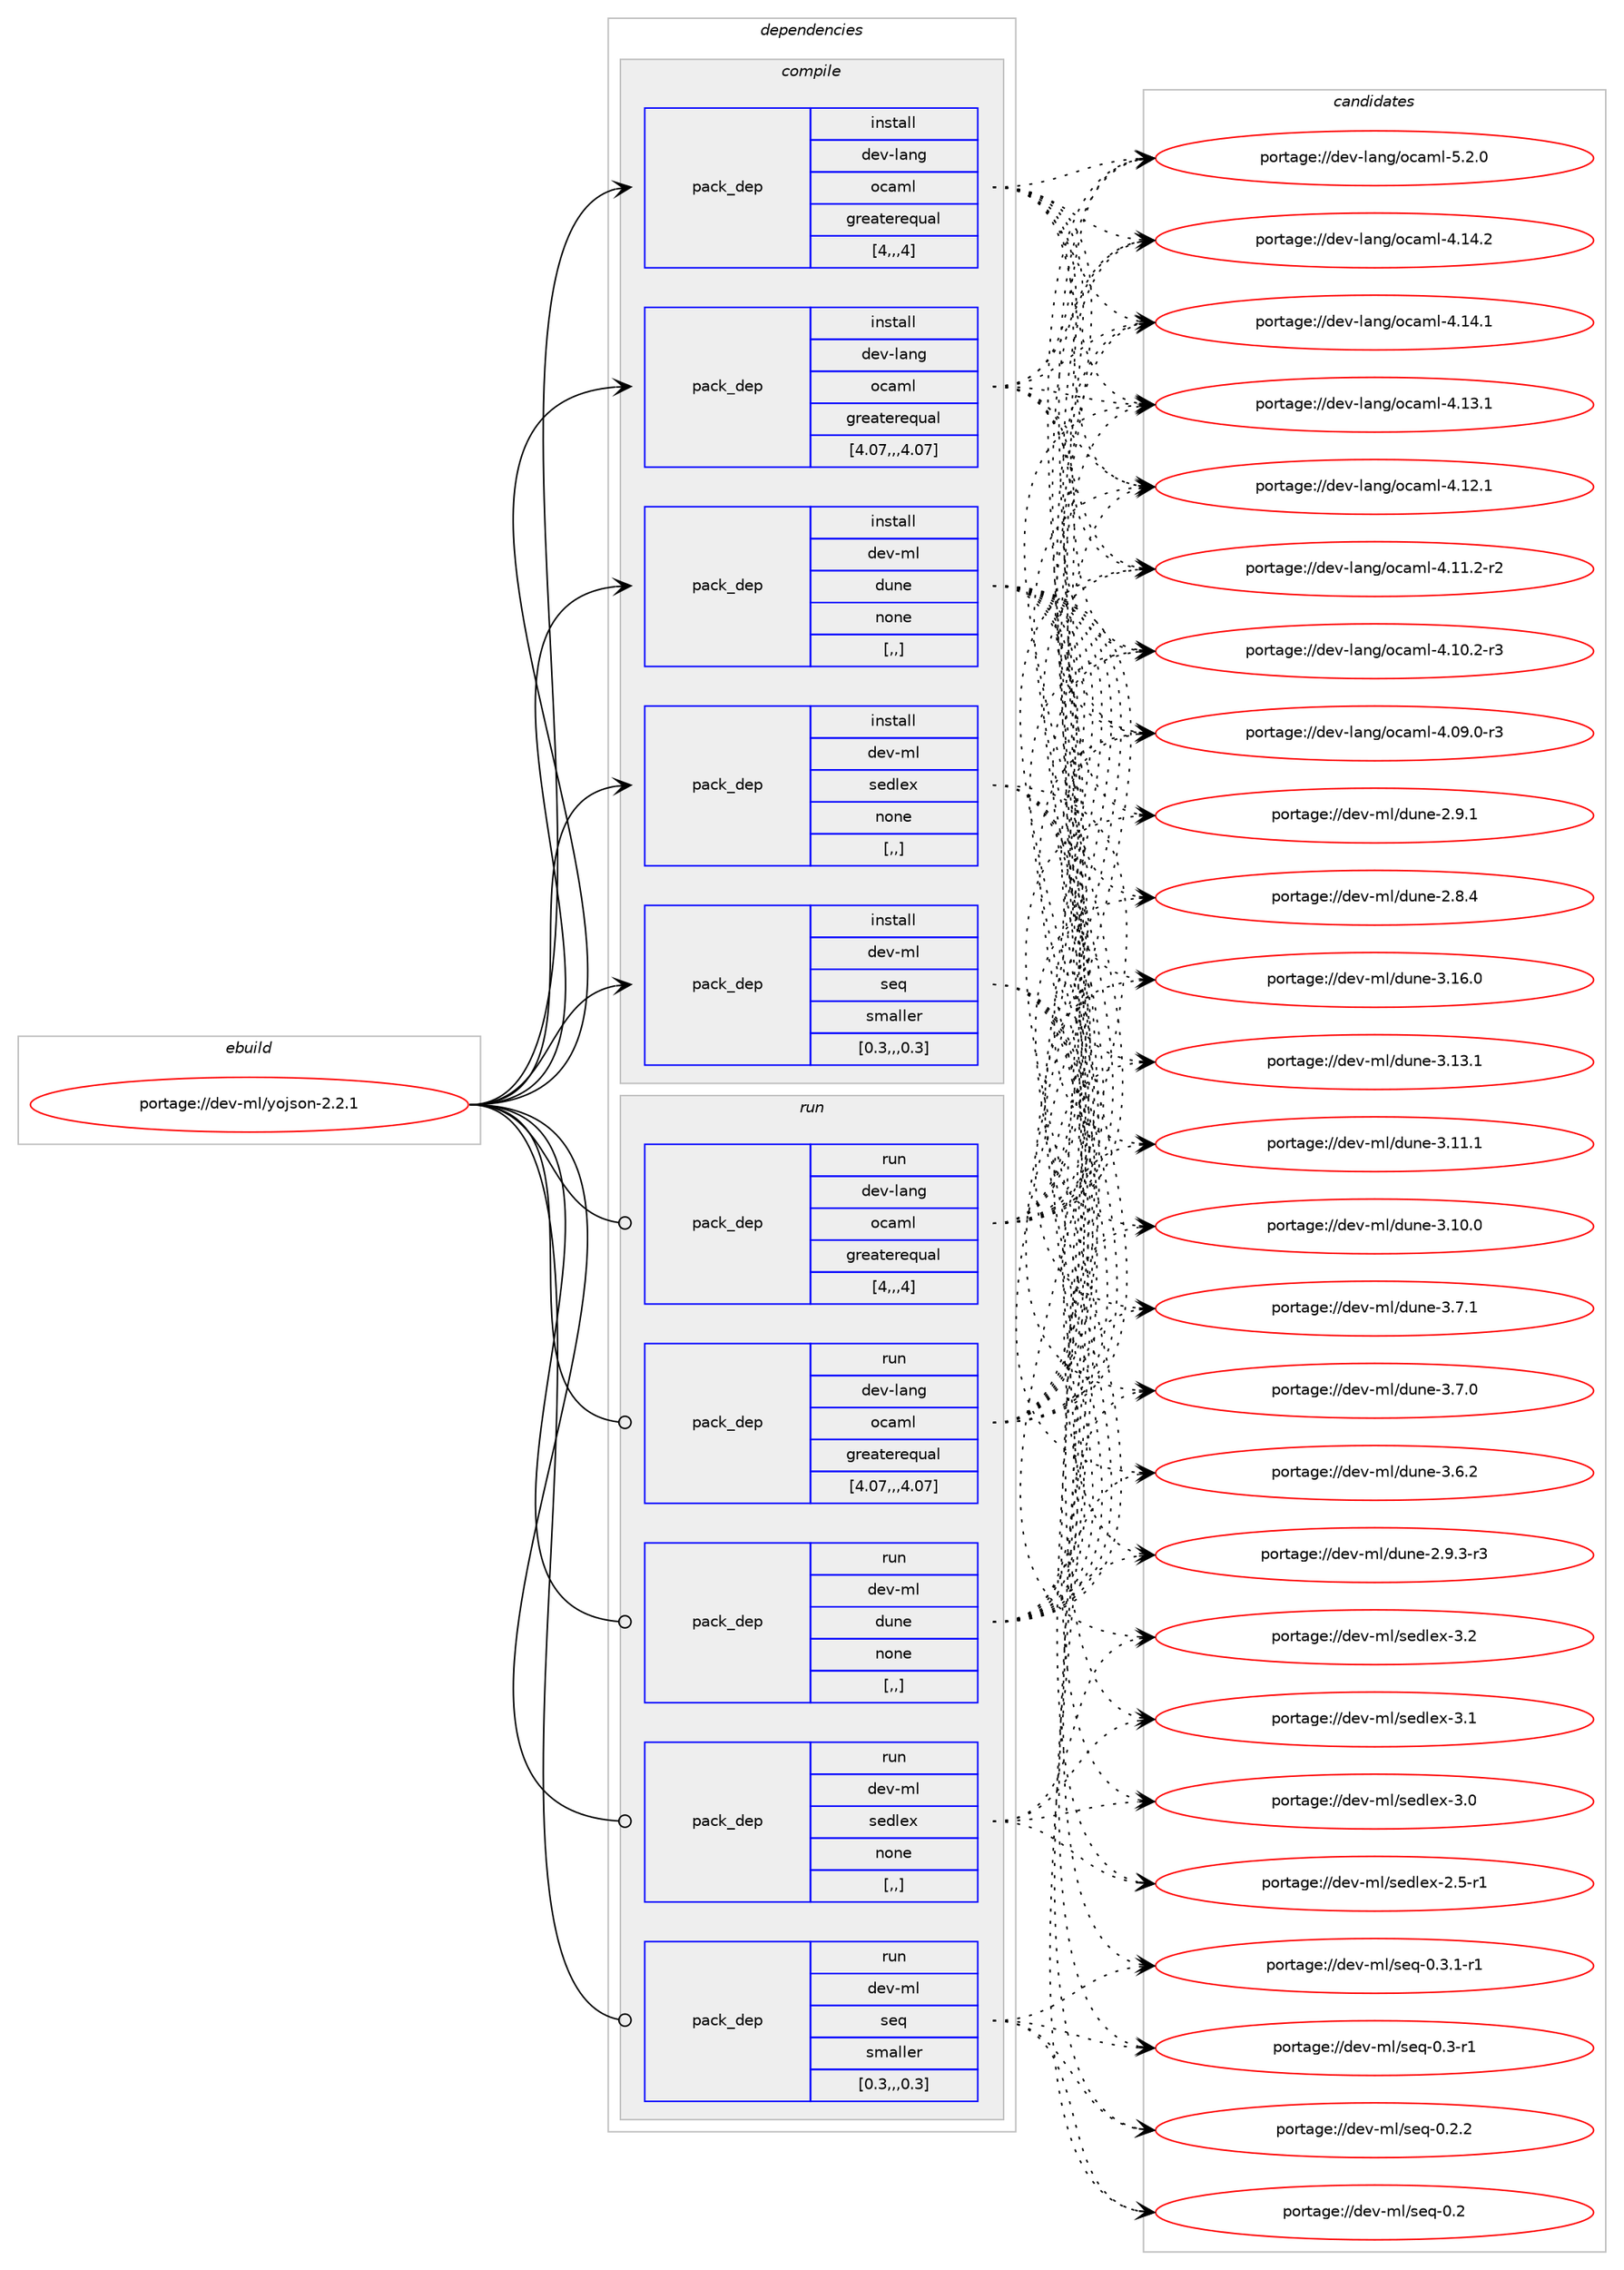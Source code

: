 digraph prolog {

# *************
# Graph options
# *************

newrank=true;
concentrate=true;
compound=true;
graph [rankdir=LR,fontname=Helvetica,fontsize=10,ranksep=1.5];#, ranksep=2.5, nodesep=0.2];
edge  [arrowhead=vee];
node  [fontname=Helvetica,fontsize=10];

# **********
# The ebuild
# **********

subgraph cluster_leftcol {
color=gray;
label=<<i>ebuild</i>>;
id [label="portage://dev-ml/yojson-2.2.1", color=red, width=4, href="../dev-ml/yojson-2.2.1.svg"];
}

# ****************
# The dependencies
# ****************

subgraph cluster_midcol {
color=gray;
label=<<i>dependencies</i>>;
subgraph cluster_compile {
fillcolor="#eeeeee";
style=filled;
label=<<i>compile</i>>;
subgraph pack94688 {
dependency125684 [label=<<TABLE BORDER="0" CELLBORDER="1" CELLSPACING="0" CELLPADDING="4" WIDTH="220"><TR><TD ROWSPAN="6" CELLPADDING="30">pack_dep</TD></TR><TR><TD WIDTH="110">install</TD></TR><TR><TD>dev-lang</TD></TR><TR><TD>ocaml</TD></TR><TR><TD>greaterequal</TD></TR><TR><TD>[4,,,4]</TD></TR></TABLE>>, shape=none, color=blue];
}
id:e -> dependency125684:w [weight=20,style="solid",arrowhead="vee"];
subgraph pack94689 {
dependency125685 [label=<<TABLE BORDER="0" CELLBORDER="1" CELLSPACING="0" CELLPADDING="4" WIDTH="220"><TR><TD ROWSPAN="6" CELLPADDING="30">pack_dep</TD></TR><TR><TD WIDTH="110">install</TD></TR><TR><TD>dev-lang</TD></TR><TR><TD>ocaml</TD></TR><TR><TD>greaterequal</TD></TR><TR><TD>[4.07,,,4.07]</TD></TR></TABLE>>, shape=none, color=blue];
}
id:e -> dependency125685:w [weight=20,style="solid",arrowhead="vee"];
subgraph pack94690 {
dependency125686 [label=<<TABLE BORDER="0" CELLBORDER="1" CELLSPACING="0" CELLPADDING="4" WIDTH="220"><TR><TD ROWSPAN="6" CELLPADDING="30">pack_dep</TD></TR><TR><TD WIDTH="110">install</TD></TR><TR><TD>dev-ml</TD></TR><TR><TD>dune</TD></TR><TR><TD>none</TD></TR><TR><TD>[,,]</TD></TR></TABLE>>, shape=none, color=blue];
}
id:e -> dependency125686:w [weight=20,style="solid",arrowhead="vee"];
subgraph pack94691 {
dependency125687 [label=<<TABLE BORDER="0" CELLBORDER="1" CELLSPACING="0" CELLPADDING="4" WIDTH="220"><TR><TD ROWSPAN="6" CELLPADDING="30">pack_dep</TD></TR><TR><TD WIDTH="110">install</TD></TR><TR><TD>dev-ml</TD></TR><TR><TD>sedlex</TD></TR><TR><TD>none</TD></TR><TR><TD>[,,]</TD></TR></TABLE>>, shape=none, color=blue];
}
id:e -> dependency125687:w [weight=20,style="solid",arrowhead="vee"];
subgraph pack94692 {
dependency125688 [label=<<TABLE BORDER="0" CELLBORDER="1" CELLSPACING="0" CELLPADDING="4" WIDTH="220"><TR><TD ROWSPAN="6" CELLPADDING="30">pack_dep</TD></TR><TR><TD WIDTH="110">install</TD></TR><TR><TD>dev-ml</TD></TR><TR><TD>seq</TD></TR><TR><TD>smaller</TD></TR><TR><TD>[0.3,,,0.3]</TD></TR></TABLE>>, shape=none, color=blue];
}
id:e -> dependency125688:w [weight=20,style="solid",arrowhead="vee"];
}
subgraph cluster_compileandrun {
fillcolor="#eeeeee";
style=filled;
label=<<i>compile and run</i>>;
}
subgraph cluster_run {
fillcolor="#eeeeee";
style=filled;
label=<<i>run</i>>;
subgraph pack94693 {
dependency125689 [label=<<TABLE BORDER="0" CELLBORDER="1" CELLSPACING="0" CELLPADDING="4" WIDTH="220"><TR><TD ROWSPAN="6" CELLPADDING="30">pack_dep</TD></TR><TR><TD WIDTH="110">run</TD></TR><TR><TD>dev-lang</TD></TR><TR><TD>ocaml</TD></TR><TR><TD>greaterequal</TD></TR><TR><TD>[4,,,4]</TD></TR></TABLE>>, shape=none, color=blue];
}
id:e -> dependency125689:w [weight=20,style="solid",arrowhead="odot"];
subgraph pack94694 {
dependency125690 [label=<<TABLE BORDER="0" CELLBORDER="1" CELLSPACING="0" CELLPADDING="4" WIDTH="220"><TR><TD ROWSPAN="6" CELLPADDING="30">pack_dep</TD></TR><TR><TD WIDTH="110">run</TD></TR><TR><TD>dev-lang</TD></TR><TR><TD>ocaml</TD></TR><TR><TD>greaterequal</TD></TR><TR><TD>[4.07,,,4.07]</TD></TR></TABLE>>, shape=none, color=blue];
}
id:e -> dependency125690:w [weight=20,style="solid",arrowhead="odot"];
subgraph pack94695 {
dependency125691 [label=<<TABLE BORDER="0" CELLBORDER="1" CELLSPACING="0" CELLPADDING="4" WIDTH="220"><TR><TD ROWSPAN="6" CELLPADDING="30">pack_dep</TD></TR><TR><TD WIDTH="110">run</TD></TR><TR><TD>dev-ml</TD></TR><TR><TD>dune</TD></TR><TR><TD>none</TD></TR><TR><TD>[,,]</TD></TR></TABLE>>, shape=none, color=blue];
}
id:e -> dependency125691:w [weight=20,style="solid",arrowhead="odot"];
subgraph pack94696 {
dependency125692 [label=<<TABLE BORDER="0" CELLBORDER="1" CELLSPACING="0" CELLPADDING="4" WIDTH="220"><TR><TD ROWSPAN="6" CELLPADDING="30">pack_dep</TD></TR><TR><TD WIDTH="110">run</TD></TR><TR><TD>dev-ml</TD></TR><TR><TD>sedlex</TD></TR><TR><TD>none</TD></TR><TR><TD>[,,]</TD></TR></TABLE>>, shape=none, color=blue];
}
id:e -> dependency125692:w [weight=20,style="solid",arrowhead="odot"];
subgraph pack94697 {
dependency125693 [label=<<TABLE BORDER="0" CELLBORDER="1" CELLSPACING="0" CELLPADDING="4" WIDTH="220"><TR><TD ROWSPAN="6" CELLPADDING="30">pack_dep</TD></TR><TR><TD WIDTH="110">run</TD></TR><TR><TD>dev-ml</TD></TR><TR><TD>seq</TD></TR><TR><TD>smaller</TD></TR><TR><TD>[0.3,,,0.3]</TD></TR></TABLE>>, shape=none, color=blue];
}
id:e -> dependency125693:w [weight=20,style="solid",arrowhead="odot"];
}
}

# **************
# The candidates
# **************

subgraph cluster_choices {
rank=same;
color=gray;
label=<<i>candidates</i>>;

subgraph choice94688 {
color=black;
nodesep=1;
choice1001011184510897110103471119997109108455346504648 [label="portage://dev-lang/ocaml-5.2.0", color=red, width=4,href="../dev-lang/ocaml-5.2.0.svg"];
choice100101118451089711010347111999710910845524649524650 [label="portage://dev-lang/ocaml-4.14.2", color=red, width=4,href="../dev-lang/ocaml-4.14.2.svg"];
choice100101118451089711010347111999710910845524649524649 [label="portage://dev-lang/ocaml-4.14.1", color=red, width=4,href="../dev-lang/ocaml-4.14.1.svg"];
choice100101118451089711010347111999710910845524649514649 [label="portage://dev-lang/ocaml-4.13.1", color=red, width=4,href="../dev-lang/ocaml-4.13.1.svg"];
choice100101118451089711010347111999710910845524649504649 [label="portage://dev-lang/ocaml-4.12.1", color=red, width=4,href="../dev-lang/ocaml-4.12.1.svg"];
choice1001011184510897110103471119997109108455246494946504511450 [label="portage://dev-lang/ocaml-4.11.2-r2", color=red, width=4,href="../dev-lang/ocaml-4.11.2-r2.svg"];
choice1001011184510897110103471119997109108455246494846504511451 [label="portage://dev-lang/ocaml-4.10.2-r3", color=red, width=4,href="../dev-lang/ocaml-4.10.2-r3.svg"];
choice1001011184510897110103471119997109108455246485746484511451 [label="portage://dev-lang/ocaml-4.09.0-r3", color=red, width=4,href="../dev-lang/ocaml-4.09.0-r3.svg"];
dependency125684:e -> choice1001011184510897110103471119997109108455346504648:w [style=dotted,weight="100"];
dependency125684:e -> choice100101118451089711010347111999710910845524649524650:w [style=dotted,weight="100"];
dependency125684:e -> choice100101118451089711010347111999710910845524649524649:w [style=dotted,weight="100"];
dependency125684:e -> choice100101118451089711010347111999710910845524649514649:w [style=dotted,weight="100"];
dependency125684:e -> choice100101118451089711010347111999710910845524649504649:w [style=dotted,weight="100"];
dependency125684:e -> choice1001011184510897110103471119997109108455246494946504511450:w [style=dotted,weight="100"];
dependency125684:e -> choice1001011184510897110103471119997109108455246494846504511451:w [style=dotted,weight="100"];
dependency125684:e -> choice1001011184510897110103471119997109108455246485746484511451:w [style=dotted,weight="100"];
}
subgraph choice94689 {
color=black;
nodesep=1;
choice1001011184510897110103471119997109108455346504648 [label="portage://dev-lang/ocaml-5.2.0", color=red, width=4,href="../dev-lang/ocaml-5.2.0.svg"];
choice100101118451089711010347111999710910845524649524650 [label="portage://dev-lang/ocaml-4.14.2", color=red, width=4,href="../dev-lang/ocaml-4.14.2.svg"];
choice100101118451089711010347111999710910845524649524649 [label="portage://dev-lang/ocaml-4.14.1", color=red, width=4,href="../dev-lang/ocaml-4.14.1.svg"];
choice100101118451089711010347111999710910845524649514649 [label="portage://dev-lang/ocaml-4.13.1", color=red, width=4,href="../dev-lang/ocaml-4.13.1.svg"];
choice100101118451089711010347111999710910845524649504649 [label="portage://dev-lang/ocaml-4.12.1", color=red, width=4,href="../dev-lang/ocaml-4.12.1.svg"];
choice1001011184510897110103471119997109108455246494946504511450 [label="portage://dev-lang/ocaml-4.11.2-r2", color=red, width=4,href="../dev-lang/ocaml-4.11.2-r2.svg"];
choice1001011184510897110103471119997109108455246494846504511451 [label="portage://dev-lang/ocaml-4.10.2-r3", color=red, width=4,href="../dev-lang/ocaml-4.10.2-r3.svg"];
choice1001011184510897110103471119997109108455246485746484511451 [label="portage://dev-lang/ocaml-4.09.0-r3", color=red, width=4,href="../dev-lang/ocaml-4.09.0-r3.svg"];
dependency125685:e -> choice1001011184510897110103471119997109108455346504648:w [style=dotted,weight="100"];
dependency125685:e -> choice100101118451089711010347111999710910845524649524650:w [style=dotted,weight="100"];
dependency125685:e -> choice100101118451089711010347111999710910845524649524649:w [style=dotted,weight="100"];
dependency125685:e -> choice100101118451089711010347111999710910845524649514649:w [style=dotted,weight="100"];
dependency125685:e -> choice100101118451089711010347111999710910845524649504649:w [style=dotted,weight="100"];
dependency125685:e -> choice1001011184510897110103471119997109108455246494946504511450:w [style=dotted,weight="100"];
dependency125685:e -> choice1001011184510897110103471119997109108455246494846504511451:w [style=dotted,weight="100"];
dependency125685:e -> choice1001011184510897110103471119997109108455246485746484511451:w [style=dotted,weight="100"];
}
subgraph choice94690 {
color=black;
nodesep=1;
choice100101118451091084710011711010145514649544648 [label="portage://dev-ml/dune-3.16.0", color=red, width=4,href="../dev-ml/dune-3.16.0.svg"];
choice100101118451091084710011711010145514649514649 [label="portage://dev-ml/dune-3.13.1", color=red, width=4,href="../dev-ml/dune-3.13.1.svg"];
choice100101118451091084710011711010145514649494649 [label="portage://dev-ml/dune-3.11.1", color=red, width=4,href="../dev-ml/dune-3.11.1.svg"];
choice100101118451091084710011711010145514649484648 [label="portage://dev-ml/dune-3.10.0", color=red, width=4,href="../dev-ml/dune-3.10.0.svg"];
choice1001011184510910847100117110101455146554649 [label="portage://dev-ml/dune-3.7.1", color=red, width=4,href="../dev-ml/dune-3.7.1.svg"];
choice1001011184510910847100117110101455146554648 [label="portage://dev-ml/dune-3.7.0", color=red, width=4,href="../dev-ml/dune-3.7.0.svg"];
choice1001011184510910847100117110101455146544650 [label="portage://dev-ml/dune-3.6.2", color=red, width=4,href="../dev-ml/dune-3.6.2.svg"];
choice10010111845109108471001171101014550465746514511451 [label="portage://dev-ml/dune-2.9.3-r3", color=red, width=4,href="../dev-ml/dune-2.9.3-r3.svg"];
choice1001011184510910847100117110101455046574649 [label="portage://dev-ml/dune-2.9.1", color=red, width=4,href="../dev-ml/dune-2.9.1.svg"];
choice1001011184510910847100117110101455046564652 [label="portage://dev-ml/dune-2.8.4", color=red, width=4,href="../dev-ml/dune-2.8.4.svg"];
dependency125686:e -> choice100101118451091084710011711010145514649544648:w [style=dotted,weight="100"];
dependency125686:e -> choice100101118451091084710011711010145514649514649:w [style=dotted,weight="100"];
dependency125686:e -> choice100101118451091084710011711010145514649494649:w [style=dotted,weight="100"];
dependency125686:e -> choice100101118451091084710011711010145514649484648:w [style=dotted,weight="100"];
dependency125686:e -> choice1001011184510910847100117110101455146554649:w [style=dotted,weight="100"];
dependency125686:e -> choice1001011184510910847100117110101455146554648:w [style=dotted,weight="100"];
dependency125686:e -> choice1001011184510910847100117110101455146544650:w [style=dotted,weight="100"];
dependency125686:e -> choice10010111845109108471001171101014550465746514511451:w [style=dotted,weight="100"];
dependency125686:e -> choice1001011184510910847100117110101455046574649:w [style=dotted,weight="100"];
dependency125686:e -> choice1001011184510910847100117110101455046564652:w [style=dotted,weight="100"];
}
subgraph choice94691 {
color=black;
nodesep=1;
choice100101118451091084711510110010810112045514650 [label="portage://dev-ml/sedlex-3.2", color=red, width=4,href="../dev-ml/sedlex-3.2.svg"];
choice100101118451091084711510110010810112045514649 [label="portage://dev-ml/sedlex-3.1", color=red, width=4,href="../dev-ml/sedlex-3.1.svg"];
choice100101118451091084711510110010810112045514648 [label="portage://dev-ml/sedlex-3.0", color=red, width=4,href="../dev-ml/sedlex-3.0.svg"];
choice1001011184510910847115101100108101120455046534511449 [label="portage://dev-ml/sedlex-2.5-r1", color=red, width=4,href="../dev-ml/sedlex-2.5-r1.svg"];
dependency125687:e -> choice100101118451091084711510110010810112045514650:w [style=dotted,weight="100"];
dependency125687:e -> choice100101118451091084711510110010810112045514649:w [style=dotted,weight="100"];
dependency125687:e -> choice100101118451091084711510110010810112045514648:w [style=dotted,weight="100"];
dependency125687:e -> choice1001011184510910847115101100108101120455046534511449:w [style=dotted,weight="100"];
}
subgraph choice94692 {
color=black;
nodesep=1;
choice10010111845109108471151011134548465146494511449 [label="portage://dev-ml/seq-0.3.1-r1", color=red, width=4,href="../dev-ml/seq-0.3.1-r1.svg"];
choice1001011184510910847115101113454846514511449 [label="portage://dev-ml/seq-0.3-r1", color=red, width=4,href="../dev-ml/seq-0.3-r1.svg"];
choice1001011184510910847115101113454846504650 [label="portage://dev-ml/seq-0.2.2", color=red, width=4,href="../dev-ml/seq-0.2.2.svg"];
choice100101118451091084711510111345484650 [label="portage://dev-ml/seq-0.2", color=red, width=4,href="../dev-ml/seq-0.2.svg"];
dependency125688:e -> choice10010111845109108471151011134548465146494511449:w [style=dotted,weight="100"];
dependency125688:e -> choice1001011184510910847115101113454846514511449:w [style=dotted,weight="100"];
dependency125688:e -> choice1001011184510910847115101113454846504650:w [style=dotted,weight="100"];
dependency125688:e -> choice100101118451091084711510111345484650:w [style=dotted,weight="100"];
}
subgraph choice94693 {
color=black;
nodesep=1;
choice1001011184510897110103471119997109108455346504648 [label="portage://dev-lang/ocaml-5.2.0", color=red, width=4,href="../dev-lang/ocaml-5.2.0.svg"];
choice100101118451089711010347111999710910845524649524650 [label="portage://dev-lang/ocaml-4.14.2", color=red, width=4,href="../dev-lang/ocaml-4.14.2.svg"];
choice100101118451089711010347111999710910845524649524649 [label="portage://dev-lang/ocaml-4.14.1", color=red, width=4,href="../dev-lang/ocaml-4.14.1.svg"];
choice100101118451089711010347111999710910845524649514649 [label="portage://dev-lang/ocaml-4.13.1", color=red, width=4,href="../dev-lang/ocaml-4.13.1.svg"];
choice100101118451089711010347111999710910845524649504649 [label="portage://dev-lang/ocaml-4.12.1", color=red, width=4,href="../dev-lang/ocaml-4.12.1.svg"];
choice1001011184510897110103471119997109108455246494946504511450 [label="portage://dev-lang/ocaml-4.11.2-r2", color=red, width=4,href="../dev-lang/ocaml-4.11.2-r2.svg"];
choice1001011184510897110103471119997109108455246494846504511451 [label="portage://dev-lang/ocaml-4.10.2-r3", color=red, width=4,href="../dev-lang/ocaml-4.10.2-r3.svg"];
choice1001011184510897110103471119997109108455246485746484511451 [label="portage://dev-lang/ocaml-4.09.0-r3", color=red, width=4,href="../dev-lang/ocaml-4.09.0-r3.svg"];
dependency125689:e -> choice1001011184510897110103471119997109108455346504648:w [style=dotted,weight="100"];
dependency125689:e -> choice100101118451089711010347111999710910845524649524650:w [style=dotted,weight="100"];
dependency125689:e -> choice100101118451089711010347111999710910845524649524649:w [style=dotted,weight="100"];
dependency125689:e -> choice100101118451089711010347111999710910845524649514649:w [style=dotted,weight="100"];
dependency125689:e -> choice100101118451089711010347111999710910845524649504649:w [style=dotted,weight="100"];
dependency125689:e -> choice1001011184510897110103471119997109108455246494946504511450:w [style=dotted,weight="100"];
dependency125689:e -> choice1001011184510897110103471119997109108455246494846504511451:w [style=dotted,weight="100"];
dependency125689:e -> choice1001011184510897110103471119997109108455246485746484511451:w [style=dotted,weight="100"];
}
subgraph choice94694 {
color=black;
nodesep=1;
choice1001011184510897110103471119997109108455346504648 [label="portage://dev-lang/ocaml-5.2.0", color=red, width=4,href="../dev-lang/ocaml-5.2.0.svg"];
choice100101118451089711010347111999710910845524649524650 [label="portage://dev-lang/ocaml-4.14.2", color=red, width=4,href="../dev-lang/ocaml-4.14.2.svg"];
choice100101118451089711010347111999710910845524649524649 [label="portage://dev-lang/ocaml-4.14.1", color=red, width=4,href="../dev-lang/ocaml-4.14.1.svg"];
choice100101118451089711010347111999710910845524649514649 [label="portage://dev-lang/ocaml-4.13.1", color=red, width=4,href="../dev-lang/ocaml-4.13.1.svg"];
choice100101118451089711010347111999710910845524649504649 [label="portage://dev-lang/ocaml-4.12.1", color=red, width=4,href="../dev-lang/ocaml-4.12.1.svg"];
choice1001011184510897110103471119997109108455246494946504511450 [label="portage://dev-lang/ocaml-4.11.2-r2", color=red, width=4,href="../dev-lang/ocaml-4.11.2-r2.svg"];
choice1001011184510897110103471119997109108455246494846504511451 [label="portage://dev-lang/ocaml-4.10.2-r3", color=red, width=4,href="../dev-lang/ocaml-4.10.2-r3.svg"];
choice1001011184510897110103471119997109108455246485746484511451 [label="portage://dev-lang/ocaml-4.09.0-r3", color=red, width=4,href="../dev-lang/ocaml-4.09.0-r3.svg"];
dependency125690:e -> choice1001011184510897110103471119997109108455346504648:w [style=dotted,weight="100"];
dependency125690:e -> choice100101118451089711010347111999710910845524649524650:w [style=dotted,weight="100"];
dependency125690:e -> choice100101118451089711010347111999710910845524649524649:w [style=dotted,weight="100"];
dependency125690:e -> choice100101118451089711010347111999710910845524649514649:w [style=dotted,weight="100"];
dependency125690:e -> choice100101118451089711010347111999710910845524649504649:w [style=dotted,weight="100"];
dependency125690:e -> choice1001011184510897110103471119997109108455246494946504511450:w [style=dotted,weight="100"];
dependency125690:e -> choice1001011184510897110103471119997109108455246494846504511451:w [style=dotted,weight="100"];
dependency125690:e -> choice1001011184510897110103471119997109108455246485746484511451:w [style=dotted,weight="100"];
}
subgraph choice94695 {
color=black;
nodesep=1;
choice100101118451091084710011711010145514649544648 [label="portage://dev-ml/dune-3.16.0", color=red, width=4,href="../dev-ml/dune-3.16.0.svg"];
choice100101118451091084710011711010145514649514649 [label="portage://dev-ml/dune-3.13.1", color=red, width=4,href="../dev-ml/dune-3.13.1.svg"];
choice100101118451091084710011711010145514649494649 [label="portage://dev-ml/dune-3.11.1", color=red, width=4,href="../dev-ml/dune-3.11.1.svg"];
choice100101118451091084710011711010145514649484648 [label="portage://dev-ml/dune-3.10.0", color=red, width=4,href="../dev-ml/dune-3.10.0.svg"];
choice1001011184510910847100117110101455146554649 [label="portage://dev-ml/dune-3.7.1", color=red, width=4,href="../dev-ml/dune-3.7.1.svg"];
choice1001011184510910847100117110101455146554648 [label="portage://dev-ml/dune-3.7.0", color=red, width=4,href="../dev-ml/dune-3.7.0.svg"];
choice1001011184510910847100117110101455146544650 [label="portage://dev-ml/dune-3.6.2", color=red, width=4,href="../dev-ml/dune-3.6.2.svg"];
choice10010111845109108471001171101014550465746514511451 [label="portage://dev-ml/dune-2.9.3-r3", color=red, width=4,href="../dev-ml/dune-2.9.3-r3.svg"];
choice1001011184510910847100117110101455046574649 [label="portage://dev-ml/dune-2.9.1", color=red, width=4,href="../dev-ml/dune-2.9.1.svg"];
choice1001011184510910847100117110101455046564652 [label="portage://dev-ml/dune-2.8.4", color=red, width=4,href="../dev-ml/dune-2.8.4.svg"];
dependency125691:e -> choice100101118451091084710011711010145514649544648:w [style=dotted,weight="100"];
dependency125691:e -> choice100101118451091084710011711010145514649514649:w [style=dotted,weight="100"];
dependency125691:e -> choice100101118451091084710011711010145514649494649:w [style=dotted,weight="100"];
dependency125691:e -> choice100101118451091084710011711010145514649484648:w [style=dotted,weight="100"];
dependency125691:e -> choice1001011184510910847100117110101455146554649:w [style=dotted,weight="100"];
dependency125691:e -> choice1001011184510910847100117110101455146554648:w [style=dotted,weight="100"];
dependency125691:e -> choice1001011184510910847100117110101455146544650:w [style=dotted,weight="100"];
dependency125691:e -> choice10010111845109108471001171101014550465746514511451:w [style=dotted,weight="100"];
dependency125691:e -> choice1001011184510910847100117110101455046574649:w [style=dotted,weight="100"];
dependency125691:e -> choice1001011184510910847100117110101455046564652:w [style=dotted,weight="100"];
}
subgraph choice94696 {
color=black;
nodesep=1;
choice100101118451091084711510110010810112045514650 [label="portage://dev-ml/sedlex-3.2", color=red, width=4,href="../dev-ml/sedlex-3.2.svg"];
choice100101118451091084711510110010810112045514649 [label="portage://dev-ml/sedlex-3.1", color=red, width=4,href="../dev-ml/sedlex-3.1.svg"];
choice100101118451091084711510110010810112045514648 [label="portage://dev-ml/sedlex-3.0", color=red, width=4,href="../dev-ml/sedlex-3.0.svg"];
choice1001011184510910847115101100108101120455046534511449 [label="portage://dev-ml/sedlex-2.5-r1", color=red, width=4,href="../dev-ml/sedlex-2.5-r1.svg"];
dependency125692:e -> choice100101118451091084711510110010810112045514650:w [style=dotted,weight="100"];
dependency125692:e -> choice100101118451091084711510110010810112045514649:w [style=dotted,weight="100"];
dependency125692:e -> choice100101118451091084711510110010810112045514648:w [style=dotted,weight="100"];
dependency125692:e -> choice1001011184510910847115101100108101120455046534511449:w [style=dotted,weight="100"];
}
subgraph choice94697 {
color=black;
nodesep=1;
choice10010111845109108471151011134548465146494511449 [label="portage://dev-ml/seq-0.3.1-r1", color=red, width=4,href="../dev-ml/seq-0.3.1-r1.svg"];
choice1001011184510910847115101113454846514511449 [label="portage://dev-ml/seq-0.3-r1", color=red, width=4,href="../dev-ml/seq-0.3-r1.svg"];
choice1001011184510910847115101113454846504650 [label="portage://dev-ml/seq-0.2.2", color=red, width=4,href="../dev-ml/seq-0.2.2.svg"];
choice100101118451091084711510111345484650 [label="portage://dev-ml/seq-0.2", color=red, width=4,href="../dev-ml/seq-0.2.svg"];
dependency125693:e -> choice10010111845109108471151011134548465146494511449:w [style=dotted,weight="100"];
dependency125693:e -> choice1001011184510910847115101113454846514511449:w [style=dotted,weight="100"];
dependency125693:e -> choice1001011184510910847115101113454846504650:w [style=dotted,weight="100"];
dependency125693:e -> choice100101118451091084711510111345484650:w [style=dotted,weight="100"];
}
}

}
